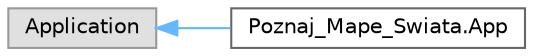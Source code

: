 digraph "Graphical Class Hierarchy"
{
 // LATEX_PDF_SIZE
  bgcolor="transparent";
  edge [fontname=Helvetica,fontsize=10,labelfontname=Helvetica,labelfontsize=10];
  node [fontname=Helvetica,fontsize=10,shape=box,height=0.2,width=0.4];
  rankdir="LR";
  Node0 [label="Application",height=0.2,width=0.4,color="grey60", fillcolor="#E0E0E0", style="filled",tooltip=" "];
  Node0 -> Node1 [dir="back",color="steelblue1",style="solid"];
  Node1 [label="Poznaj_Mape_Swiata.App",height=0.2,width=0.4,color="grey40", fillcolor="white", style="filled",URL="$class_poznaj___mape___swiata_1_1_app.html",tooltip="Klasa obslugujaca okno gry"];
}
